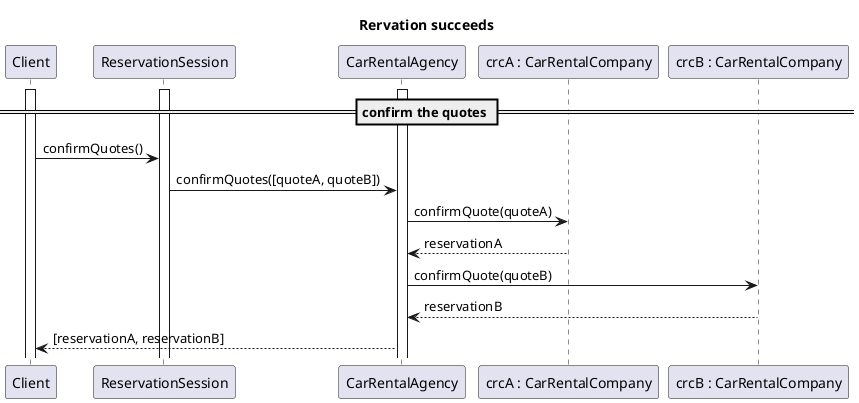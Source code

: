 @startuml
title "Rervation succeeds"

participant Client
participant ReservationSession
participant CarRentalAgency
participant "crcA : CarRentalCompany" as CarRentalCompanyA
participant "crcB : CarRentalCompany" as CarRentalCompanyB


activate Client
activate ReservationSession
activate CarRentalAgency

== confirm the quotes ==

Client -> ReservationSession: confirmQuotes()
ReservationSession -> CarRentalAgency: confirmQuotes([quoteA, quoteB])

CarRentalAgency->CarRentalCompanyA: confirmQuote(quoteA)
CarRentalCompanyA--> CarRentalAgency: reservationA


CarRentalAgency->CarRentalCompanyB: confirmQuote(quoteB)
CarRentalCompanyB--> CarRentalAgency: reservationB

CarRentalAgency-->Client: [reservationA, reservationB]



@enduml
